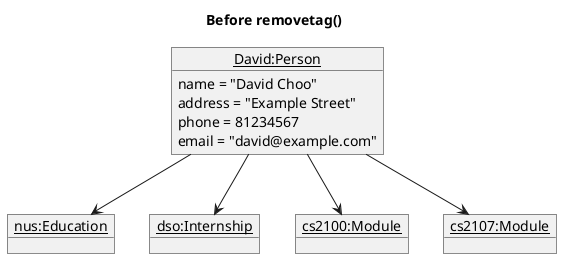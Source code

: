 @startuml

skinparam ClassFontColor #000000
skinparam ClassBorderColor #000000

title Before removetag()

object "__David:Person__" as Person {
    name = "David Choo"
    address = "Example Street"
    phone = 81234567
    email = "david@example.com"
}

object "__nus:Education__" as nusTag
object "__dso:Internship__" as dsoTag
object "__cs2100:Module__" as cs2100Tag
object "__cs2107:Module__" as cs2107Tag

Person -down-> nusTag
Person -down-> dsoTag
Person -down-> cs2100Tag
Person -down-> cs2107Tag

nusTag -[hidden]right- dsoTag
dsoTag -[hidden]right- cs2100Tag
cs2100Tag -[hidden]right- cs2107Tag

@enduml
